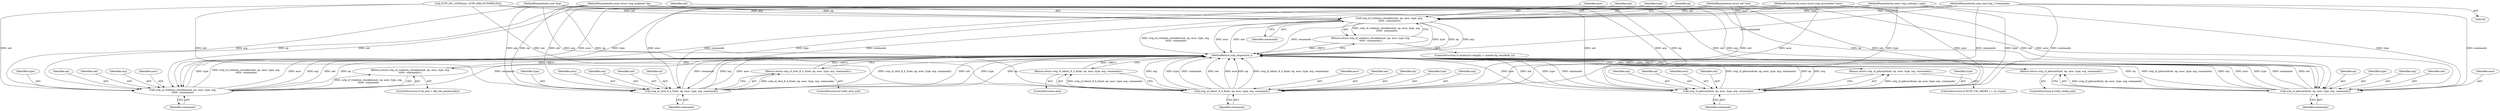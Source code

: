 digraph "1_linux_bf911e985d6bbaa328c20c3e05f4eb03de11fdd6@pointer" {
"1000111" [label="(MethodParameterIn,sctp_cmd_seq_t *commands)"];
"1000155" [label="(Call,sctp_sf_violation_chunklen(net, ep, asoc, type, arg,\n \t\t\t\t\t\t  commands))"];
"1000154" [label="(Return,return sctp_sf_violation_chunklen(net, ep, asoc, type, arg,\n \t\t\t\t\t\t  commands);)"];
"1000178" [label="(Call,sctp_sf_pdiscard(net, ep, asoc, type, arg, commands))"];
"1000177" [label="(Return,return sctp_sf_pdiscard(net, ep, asoc, type, arg, commands);)"];
"1000230" [label="(Call,sctp_sf_violation_chunklen(net, ep, asoc, type, arg,\n\t\t\t\t\t\t  commands))"];
"1000229" [label="(Return,return sctp_sf_violation_chunklen(net, ep, asoc, type, arg,\n\t\t\t\t\t\t  commands);)"];
"1000249" [label="(Call,sctp_sf_shut_8_4_5(net, ep, asoc, type, arg, commands))"];
"1000248" [label="(Return,return sctp_sf_shut_8_4_5(net, ep, asoc, type, arg, commands);)"];
"1000260" [label="(Call,sctp_sf_pdiscard(net, ep, asoc, type, arg, commands))"];
"1000259" [label="(Return,return sctp_sf_pdiscard(net, ep, asoc, type, arg, commands);)"];
"1000269" [label="(Call,sctp_sf_tabort_8_4_8(net, ep, asoc, type, arg, commands))"];
"1000268" [label="(Return,return sctp_sf_tabort_8_4_8(net, ep, asoc, type, arg, commands);)"];
"1000154" [label="(Return,return sctp_sf_violation_chunklen(net, ep, asoc, type, arg,\n \t\t\t\t\t\t  commands);)"];
"1000177" [label="(Return,return sctp_sf_pdiscard(net, ep, asoc, type, arg, commands);)"];
"1000146" [label="(ControlStructure,if (ntohs(ch->length) < sizeof(sctp_chunkhdr_t)))"];
"1000272" [label="(Identifier,asoc)"];
"1000235" [label="(Identifier,arg)"];
"1000248" [label="(Return,return sctp_sf_shut_8_4_5(net, ep, asoc, type, arg, commands);)"];
"1000251" [label="(Identifier,ep)"];
"1000161" [label="(Identifier,commands)"];
"1000181" [label="(Identifier,asoc)"];
"1000259" [label="(Return,return sctp_sf_pdiscard(net, ep, asoc, type, arg, commands);)"];
"1000249" [label="(Call,sctp_sf_shut_8_4_5(net, ep, asoc, type, arg, commands))"];
"1000111" [label="(MethodParameterIn,sctp_cmd_seq_t *commands)"];
"1000266" [label="(Identifier,commands)"];
"1000261" [label="(Identifier,net)"];
"1000246" [label="(ControlStructure,if (ootb_shut_ack))"];
"1000155" [label="(Call,sctp_sf_violation_chunklen(net, ep, asoc, type, arg,\n \t\t\t\t\t\t  commands))"];
"1000107" [label="(MethodParameterIn,const struct sctp_endpoint *ep)"];
"1000233" [label="(Identifier,asoc)"];
"1000263" [label="(Identifier,asoc)"];
"1000276" [label="(MethodReturn,sctp_disposition_t)"];
"1000108" [label="(MethodParameterIn,const struct sctp_association *asoc)"];
"1000179" [label="(Identifier,net)"];
"1000171" [label="(ControlStructure,if (SCTP_CID_ABORT == ch->type))"];
"1000230" [label="(Call,sctp_sf_violation_chunklen(net, ep, asoc, type, arg,\n\t\t\t\t\t\t  commands))"];
"1000262" [label="(Identifier,ep)"];
"1000158" [label="(Identifier,asoc)"];
"1000229" [label="(Return,return sctp_sf_violation_chunklen(net, ep, asoc, type, arg,\n\t\t\t\t\t\t  commands);)"];
"1000270" [label="(Identifier,net)"];
"1000271" [label="(Identifier,ep)"];
"1000232" [label="(Identifier,ep)"];
"1000160" [label="(Identifier,arg)"];
"1000182" [label="(Identifier,type)"];
"1000254" [label="(Identifier,arg)"];
"1000183" [label="(Identifier,arg)"];
"1000267" [label="(ControlStructure,else)"];
"1000253" [label="(Identifier,type)"];
"1000264" [label="(Identifier,type)"];
"1000106" [label="(MethodParameterIn,struct net *net)"];
"1000184" [label="(Identifier,commands)"];
"1000257" [label="(ControlStructure,if (ootb_cookie_ack))"];
"1000273" [label="(Identifier,type)"];
"1000255" [label="(Identifier,commands)"];
"1000224" [label="(ControlStructure,if (ch_end > skb_tail_pointer(skb)))"];
"1000275" [label="(Identifier,commands)"];
"1000159" [label="(Identifier,type)"];
"1000236" [label="(Identifier,commands)"];
"1000231" [label="(Identifier,net)"];
"1000269" [label="(Call,sctp_sf_tabort_8_4_8(net, ep, asoc, type, arg, commands))"];
"1000274" [label="(Identifier,arg)"];
"1000157" [label="(Identifier,ep)"];
"1000109" [label="(MethodParameterIn,const sctp_subtype_t type)"];
"1000252" [label="(Identifier,asoc)"];
"1000178" [label="(Call,sctp_sf_pdiscard(net, ep, asoc, type, arg, commands))"];
"1000250" [label="(Identifier,net)"];
"1000180" [label="(Identifier,ep)"];
"1000260" [label="(Call,sctp_sf_pdiscard(net, ep, asoc, type, arg, commands))"];
"1000134" [label="(Call,SCTP_INC_STATS(net, SCTP_MIB_OUTOFBLUES))"];
"1000234" [label="(Identifier,type)"];
"1000156" [label="(Identifier,net)"];
"1000265" [label="(Identifier,arg)"];
"1000268" [label="(Return,return sctp_sf_tabort_8_4_8(net, ep, asoc, type, arg, commands);)"];
"1000110" [label="(MethodParameterIn,void *arg)"];
"1000111" -> "1000105"  [label="AST: "];
"1000111" -> "1000276"  [label="DDG: commands"];
"1000111" -> "1000155"  [label="DDG: commands"];
"1000111" -> "1000178"  [label="DDG: commands"];
"1000111" -> "1000230"  [label="DDG: commands"];
"1000111" -> "1000249"  [label="DDG: commands"];
"1000111" -> "1000260"  [label="DDG: commands"];
"1000111" -> "1000269"  [label="DDG: commands"];
"1000155" -> "1000154"  [label="AST: "];
"1000155" -> "1000161"  [label="CFG: "];
"1000156" -> "1000155"  [label="AST: "];
"1000157" -> "1000155"  [label="AST: "];
"1000158" -> "1000155"  [label="AST: "];
"1000159" -> "1000155"  [label="AST: "];
"1000160" -> "1000155"  [label="AST: "];
"1000161" -> "1000155"  [label="AST: "];
"1000154" -> "1000155"  [label="CFG: "];
"1000155" -> "1000276"  [label="DDG: type"];
"1000155" -> "1000276"  [label="DDG: ep"];
"1000155" -> "1000276"  [label="DDG: arg"];
"1000155" -> "1000276"  [label="DDG: sctp_sf_violation_chunklen(net, ep, asoc, type, arg,\n \t\t\t\t\t\t  commands)"];
"1000155" -> "1000276"  [label="DDG: asoc"];
"1000155" -> "1000276"  [label="DDG: net"];
"1000155" -> "1000276"  [label="DDG: commands"];
"1000155" -> "1000154"  [label="DDG: sctp_sf_violation_chunklen(net, ep, asoc, type, arg,\n \t\t\t\t\t\t  commands)"];
"1000134" -> "1000155"  [label="DDG: net"];
"1000106" -> "1000155"  [label="DDG: net"];
"1000107" -> "1000155"  [label="DDG: ep"];
"1000108" -> "1000155"  [label="DDG: asoc"];
"1000109" -> "1000155"  [label="DDG: type"];
"1000110" -> "1000155"  [label="DDG: arg"];
"1000154" -> "1000146"  [label="AST: "];
"1000276" -> "1000154"  [label="CFG: "];
"1000154" -> "1000276"  [label="DDG: <RET>"];
"1000178" -> "1000177"  [label="AST: "];
"1000178" -> "1000184"  [label="CFG: "];
"1000179" -> "1000178"  [label="AST: "];
"1000180" -> "1000178"  [label="AST: "];
"1000181" -> "1000178"  [label="AST: "];
"1000182" -> "1000178"  [label="AST: "];
"1000183" -> "1000178"  [label="AST: "];
"1000184" -> "1000178"  [label="AST: "];
"1000177" -> "1000178"  [label="CFG: "];
"1000178" -> "1000276"  [label="DDG: asoc"];
"1000178" -> "1000276"  [label="DDG: type"];
"1000178" -> "1000276"  [label="DDG: sctp_sf_pdiscard(net, ep, asoc, type, arg, commands)"];
"1000178" -> "1000276"  [label="DDG: net"];
"1000178" -> "1000276"  [label="DDG: commands"];
"1000178" -> "1000276"  [label="DDG: ep"];
"1000178" -> "1000276"  [label="DDG: arg"];
"1000178" -> "1000177"  [label="DDG: sctp_sf_pdiscard(net, ep, asoc, type, arg, commands)"];
"1000134" -> "1000178"  [label="DDG: net"];
"1000106" -> "1000178"  [label="DDG: net"];
"1000107" -> "1000178"  [label="DDG: ep"];
"1000108" -> "1000178"  [label="DDG: asoc"];
"1000109" -> "1000178"  [label="DDG: type"];
"1000110" -> "1000178"  [label="DDG: arg"];
"1000177" -> "1000171"  [label="AST: "];
"1000276" -> "1000177"  [label="CFG: "];
"1000177" -> "1000276"  [label="DDG: <RET>"];
"1000230" -> "1000229"  [label="AST: "];
"1000230" -> "1000236"  [label="CFG: "];
"1000231" -> "1000230"  [label="AST: "];
"1000232" -> "1000230"  [label="AST: "];
"1000233" -> "1000230"  [label="AST: "];
"1000234" -> "1000230"  [label="AST: "];
"1000235" -> "1000230"  [label="AST: "];
"1000236" -> "1000230"  [label="AST: "];
"1000229" -> "1000230"  [label="CFG: "];
"1000230" -> "1000276"  [label="DDG: commands"];
"1000230" -> "1000276"  [label="DDG: asoc"];
"1000230" -> "1000276"  [label="DDG: arg"];
"1000230" -> "1000276"  [label="DDG: net"];
"1000230" -> "1000276"  [label="DDG: ep"];
"1000230" -> "1000276"  [label="DDG: type"];
"1000230" -> "1000276"  [label="DDG: sctp_sf_violation_chunklen(net, ep, asoc, type, arg,\n\t\t\t\t\t\t  commands)"];
"1000230" -> "1000229"  [label="DDG: sctp_sf_violation_chunklen(net, ep, asoc, type, arg,\n\t\t\t\t\t\t  commands)"];
"1000134" -> "1000230"  [label="DDG: net"];
"1000106" -> "1000230"  [label="DDG: net"];
"1000107" -> "1000230"  [label="DDG: ep"];
"1000108" -> "1000230"  [label="DDG: asoc"];
"1000109" -> "1000230"  [label="DDG: type"];
"1000110" -> "1000230"  [label="DDG: arg"];
"1000229" -> "1000224"  [label="AST: "];
"1000276" -> "1000229"  [label="CFG: "];
"1000229" -> "1000276"  [label="DDG: <RET>"];
"1000249" -> "1000248"  [label="AST: "];
"1000249" -> "1000255"  [label="CFG: "];
"1000250" -> "1000249"  [label="AST: "];
"1000251" -> "1000249"  [label="AST: "];
"1000252" -> "1000249"  [label="AST: "];
"1000253" -> "1000249"  [label="AST: "];
"1000254" -> "1000249"  [label="AST: "];
"1000255" -> "1000249"  [label="AST: "];
"1000248" -> "1000249"  [label="CFG: "];
"1000249" -> "1000276"  [label="DDG: ep"];
"1000249" -> "1000276"  [label="DDG: type"];
"1000249" -> "1000276"  [label="DDG: commands"];
"1000249" -> "1000276"  [label="DDG: arg"];
"1000249" -> "1000276"  [label="DDG: asoc"];
"1000249" -> "1000276"  [label="DDG: net"];
"1000249" -> "1000276"  [label="DDG: sctp_sf_shut_8_4_5(net, ep, asoc, type, arg, commands)"];
"1000249" -> "1000248"  [label="DDG: sctp_sf_shut_8_4_5(net, ep, asoc, type, arg, commands)"];
"1000134" -> "1000249"  [label="DDG: net"];
"1000106" -> "1000249"  [label="DDG: net"];
"1000107" -> "1000249"  [label="DDG: ep"];
"1000108" -> "1000249"  [label="DDG: asoc"];
"1000109" -> "1000249"  [label="DDG: type"];
"1000110" -> "1000249"  [label="DDG: arg"];
"1000248" -> "1000246"  [label="AST: "];
"1000276" -> "1000248"  [label="CFG: "];
"1000248" -> "1000276"  [label="DDG: <RET>"];
"1000260" -> "1000259"  [label="AST: "];
"1000260" -> "1000266"  [label="CFG: "];
"1000261" -> "1000260"  [label="AST: "];
"1000262" -> "1000260"  [label="AST: "];
"1000263" -> "1000260"  [label="AST: "];
"1000264" -> "1000260"  [label="AST: "];
"1000265" -> "1000260"  [label="AST: "];
"1000266" -> "1000260"  [label="AST: "];
"1000259" -> "1000260"  [label="CFG: "];
"1000260" -> "1000276"  [label="DDG: ep"];
"1000260" -> "1000276"  [label="DDG: sctp_sf_pdiscard(net, ep, asoc, type, arg, commands)"];
"1000260" -> "1000276"  [label="DDG: arg"];
"1000260" -> "1000276"  [label="DDG: asoc"];
"1000260" -> "1000276"  [label="DDG: type"];
"1000260" -> "1000276"  [label="DDG: commands"];
"1000260" -> "1000276"  [label="DDG: net"];
"1000260" -> "1000259"  [label="DDG: sctp_sf_pdiscard(net, ep, asoc, type, arg, commands)"];
"1000134" -> "1000260"  [label="DDG: net"];
"1000106" -> "1000260"  [label="DDG: net"];
"1000107" -> "1000260"  [label="DDG: ep"];
"1000108" -> "1000260"  [label="DDG: asoc"];
"1000109" -> "1000260"  [label="DDG: type"];
"1000110" -> "1000260"  [label="DDG: arg"];
"1000259" -> "1000257"  [label="AST: "];
"1000276" -> "1000259"  [label="CFG: "];
"1000259" -> "1000276"  [label="DDG: <RET>"];
"1000269" -> "1000268"  [label="AST: "];
"1000269" -> "1000275"  [label="CFG: "];
"1000270" -> "1000269"  [label="AST: "];
"1000271" -> "1000269"  [label="AST: "];
"1000272" -> "1000269"  [label="AST: "];
"1000273" -> "1000269"  [label="AST: "];
"1000274" -> "1000269"  [label="AST: "];
"1000275" -> "1000269"  [label="AST: "];
"1000268" -> "1000269"  [label="CFG: "];
"1000269" -> "1000276"  [label="DDG: commands"];
"1000269" -> "1000276"  [label="DDG: sctp_sf_tabort_8_4_8(net, ep, asoc, type, arg, commands)"];
"1000269" -> "1000276"  [label="DDG: arg"];
"1000269" -> "1000276"  [label="DDG: type"];
"1000269" -> "1000276"  [label="DDG: net"];
"1000269" -> "1000276"  [label="DDG: asoc"];
"1000269" -> "1000276"  [label="DDG: ep"];
"1000269" -> "1000268"  [label="DDG: sctp_sf_tabort_8_4_8(net, ep, asoc, type, arg, commands)"];
"1000134" -> "1000269"  [label="DDG: net"];
"1000106" -> "1000269"  [label="DDG: net"];
"1000107" -> "1000269"  [label="DDG: ep"];
"1000108" -> "1000269"  [label="DDG: asoc"];
"1000109" -> "1000269"  [label="DDG: type"];
"1000110" -> "1000269"  [label="DDG: arg"];
"1000268" -> "1000267"  [label="AST: "];
"1000276" -> "1000268"  [label="CFG: "];
"1000268" -> "1000276"  [label="DDG: <RET>"];
}
